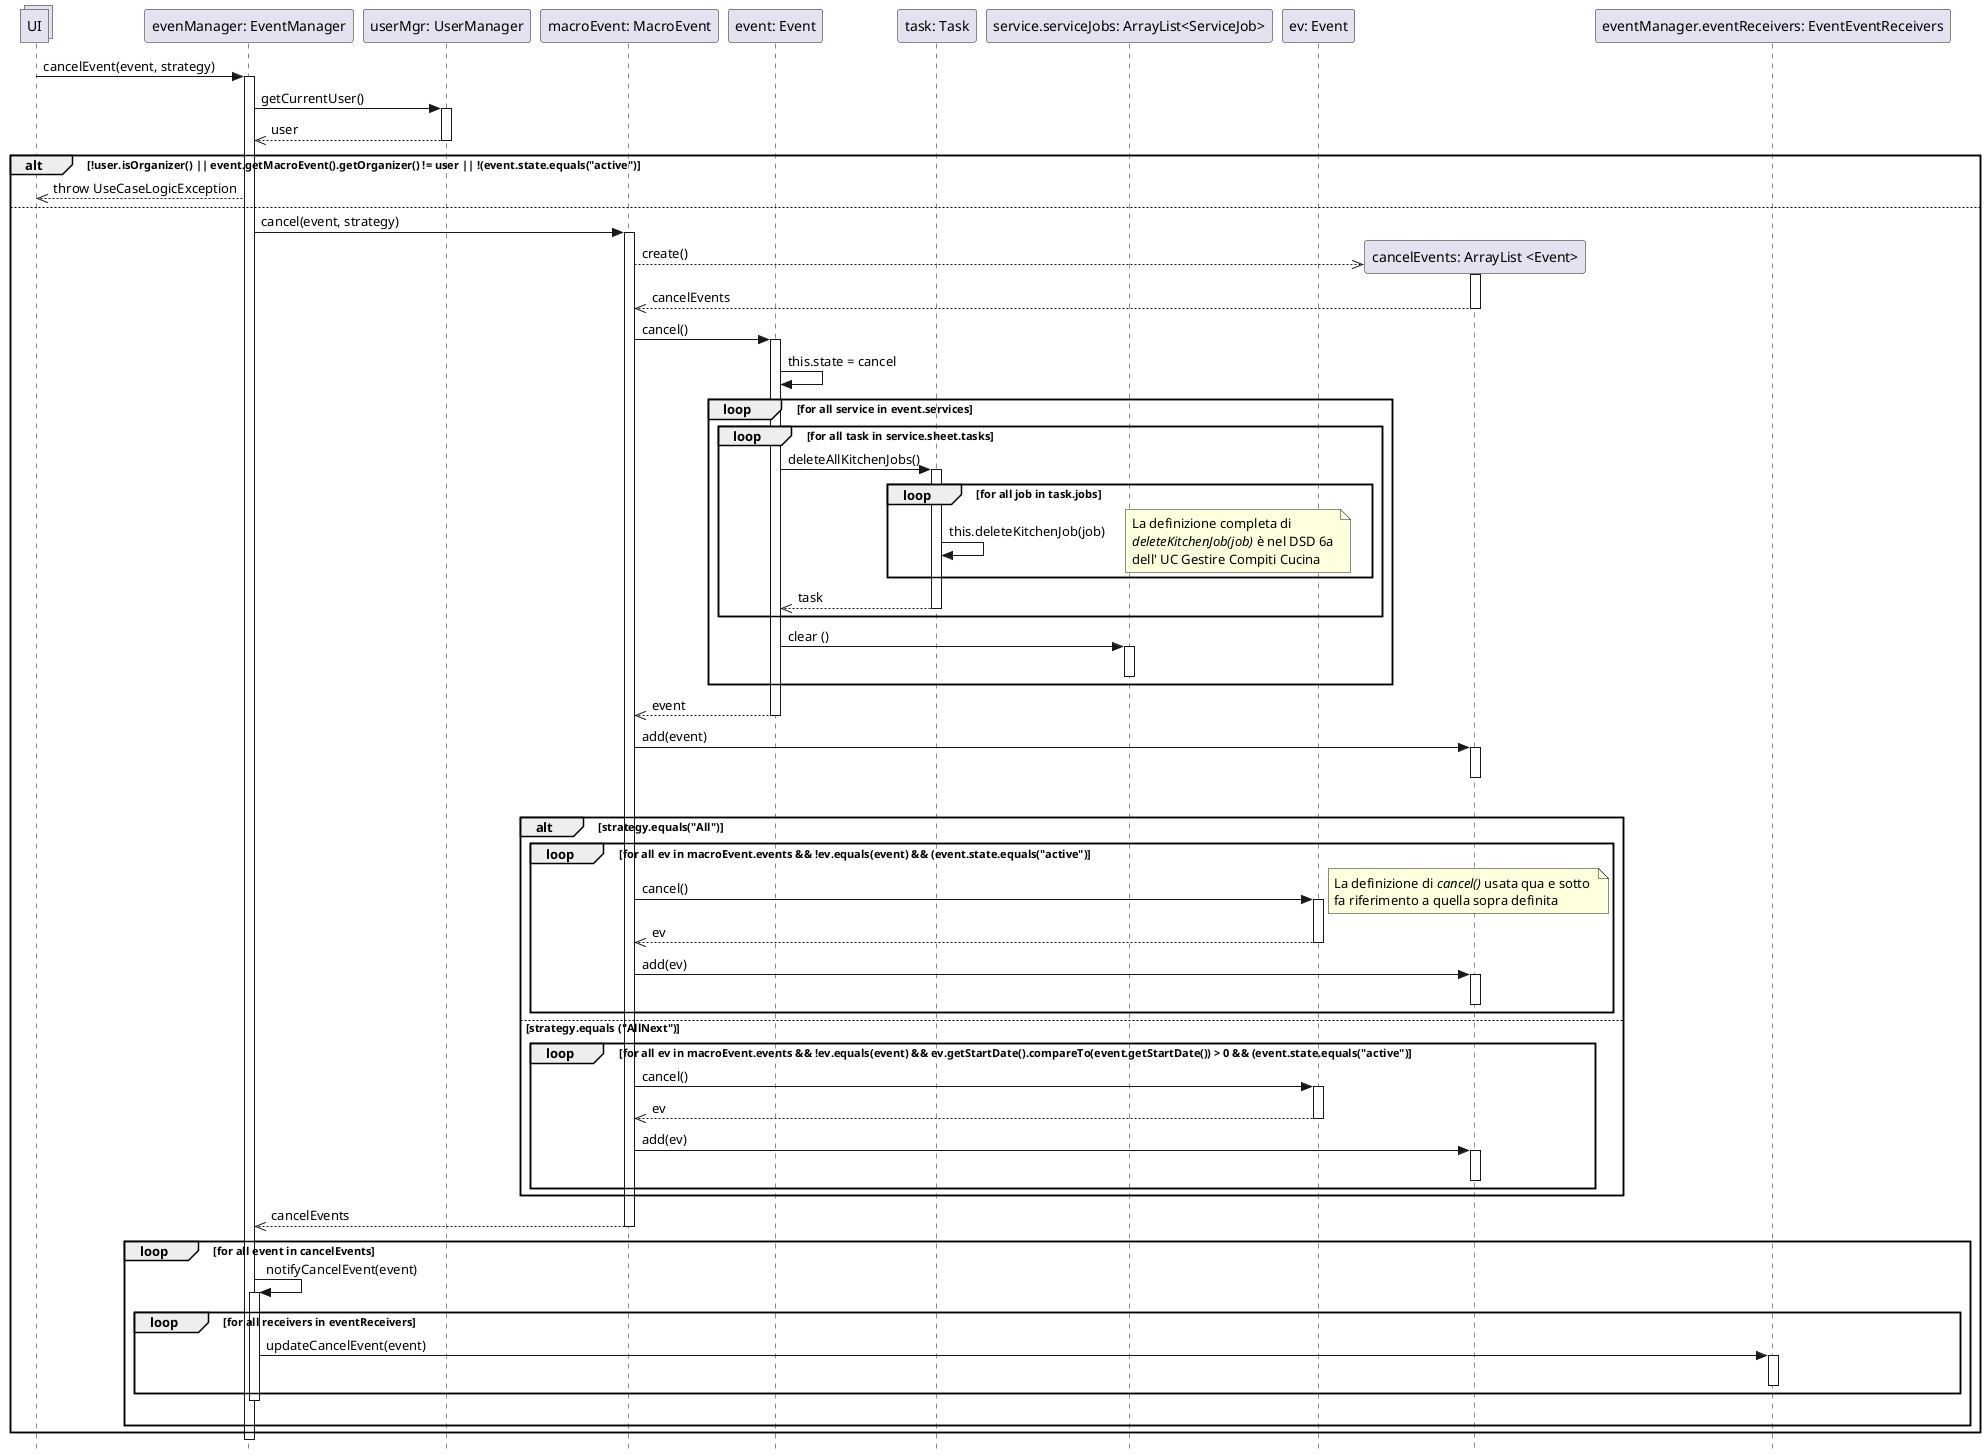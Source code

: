 @startuml
skinparam Style strictuml

collections UI
participant "evenManager: EventManager" as em
participant "userMgr: UserManager" as um
participant "macroEvent: MacroEvent" as maev
participant "event: Event" as event
participant "task: Task" as task
participant "service.serviceJobs: ArrayList<ServiceJob>" as sj
participant "ev: Event" as ev
participant "cancelEvents: ArrayList <Event>" as evcanc
participant "eventManager.eventReceivers: EventEventReceivers" as eer

UI -> em: cancelEvent(event, strategy)
activate em
    em -> um: getCurrentUser()
    activate um
        em <<-- um: user
    deactivate um

    alt !user.isOrganizer() || event.getMacroEvent().getOrganizer() != user || !(event.state.equals("active")
        UI <<-- em: throw UseCaseLogicException
    else

        em -> maev: cancel(event, strategy)
        activate maev
            maev -->> evcanc**: create()
            activate evcanc
            maev <<-- evcanc: cancelEvents
            deactivate evcanc

            maev -> event: cancel()
            activate event
            event -> event: this.state = cancel

            loop for all service in event.services
                loop for all task in service.sheet.tasks
                    event -> task: deleteAllKitchenJobs()
                    activate task
                    loop for all job in task.jobs
                        task -> task: this.deleteKitchenJob(job)
                        note right: La definizione completa di\n//deleteKitchenJob(job)// è nel DSD 6a \ndell' UC Gestire Compiti Cucina
                    end
                    event <<-- task: task
                    deactivate task

                end

                event -> sj: clear ()
                activate sj
                deactivate sj
            end
            maev <<-- event: event
            deactivate event
            maev -> evcanc: add(event)
            activate evcanc
            deactivate evcanc
            |||
            alt strategy.equals("All")
                loop for all ev in macroEvent.events && !ev.equals(event) && (event.state.equals("active")
                    maev -> ev: cancel()
                    note right: La definizione di //cancel()// usata qua e sotto \nfa riferimento a quella sopra definita
                    activate ev
                    maev <<-- ev: ev
                    deactivate ev
                    maev -> evcanc: add(ev)
                    activate evcanc
                    deactivate evcanc
                end
            else strategy.equals ("AllNext")
                loop for all ev in macroEvent.events && !ev.equals(event) && ev.getStartDate().compareTo(event.getStartDate()) > 0 && (event.state.equals("active")
                    maev -> ev: cancel()
                    activate ev
                    maev <<-- ev: ev
                    deactivate ev
                    maev -> evcanc: add(ev)
                    activate evcanc
                    deactivate evcanc
                end
            end
        em <<-- maev: cancelEvents
        deactivate maev
        loop for all event in cancelEvents
            em -> em: notifyCancelEvent(event)
            activate em
            loop for all receivers in eventReceivers
                em -> eer: updateCancelEvent(event)
                activate eer
                deactivate eer
            end
            deactivate em
        |||
        end

    end
deactivate em
@enduml